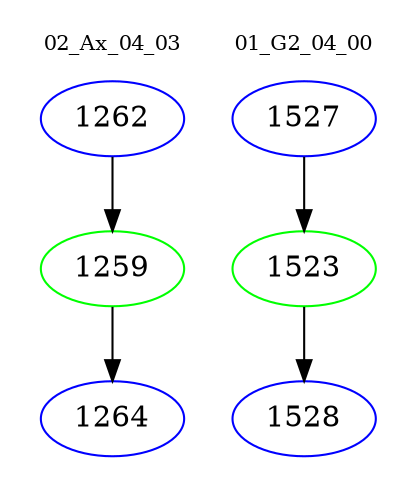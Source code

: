 digraph{
subgraph cluster_0 {
color = white
label = "02_Ax_04_03";
fontsize=10;
T0_1262 [label="1262", color="blue"]
T0_1262 -> T0_1259 [color="black"]
T0_1259 [label="1259", color="green"]
T0_1259 -> T0_1264 [color="black"]
T0_1264 [label="1264", color="blue"]
}
subgraph cluster_1 {
color = white
label = "01_G2_04_00";
fontsize=10;
T1_1527 [label="1527", color="blue"]
T1_1527 -> T1_1523 [color="black"]
T1_1523 [label="1523", color="green"]
T1_1523 -> T1_1528 [color="black"]
T1_1528 [label="1528", color="blue"]
}
}
